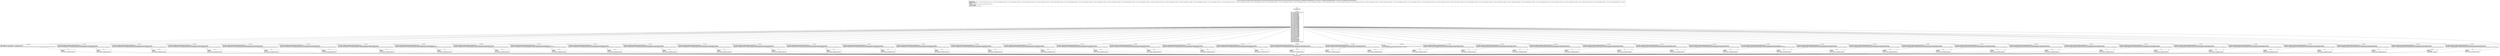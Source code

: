 digraph "CFG forandroidx.constraintlayout.widget.ConstraintSet.setDeltaValue(Landroidx\/constraintlayout\/widget\/ConstraintSet$Constraint;II)V" {
Node_97 [shape=record,label="{97\:\ ?|MTH_ENTER_BLOCK\l}"];
Node_99 [shape=record,label="{99\:\ 0x0000|0x0000: SWITCH  (r3 I:?? A[D('type' int)])\l case 2: goto B:146:0x0102\l case 6: goto B:145:0x00fd\l case 7: goto B:144:0x00f8\l case 8: goto B:143:0x00f3\l case 11: goto B:142:0x00ee\l case 12: goto B:141:0x00e9\l case 13: goto B:140:0x00e4\l case 14: goto B:139:0x00df\l case 15: goto B:138:0x00da\l case 16: goto B:137:0x00d5\l case 17: goto B:136:0x00d0\l case 18: goto B:135:0x00cb\l case 21: goto B:134:0x00c6\l case 22: goto B:133:0x00c1\l case 23: goto B:132:0x00bc\l case 24: goto B:131:0x00b7\l case 27: goto B:130:0x00b2\l case 28: goto B:129:0x00ad\l case 31: goto B:128:0x00a8\l case 34: goto B:127:0x00a2\l case 38: goto B:126:0x009e\l case 41: goto B:125:0x0098\l case 42: goto B:124:0x0092\l case 54: goto B:123:0x008c\l case 55: goto B:122:0x0086\l case 56: goto B:121:0x0080\l case 57: goto B:120:0x007a\l case 58: goto B:119:0x0074\l case 59: goto B:118:0x006e\l case 61: goto B:117:0x0068\l case 62: goto B:116:0x0062\l case 64: goto B:115:0x005c\l case 66: goto B:114:0x0056\l case 72: goto B:113:0x0050\l case 73: goto B:112:0x004a\l case 76: goto B:111:0x0044\l case 78: goto B:110:0x003e\l case 82: goto B:109:0x0038\l case 83: goto B:108:0x0032\l case 84: goto B:107:0x002c\l case 87: goto B:193:?\l case 88: goto B:105:0x0024\l case 89: goto B:104:0x001e\l case 93: goto B:103:0x0018\l case 94: goto B:102:0x0012\l case 97: goto B:101:0x000c\l default: goto B:100:0x0003  (LINE:4669)\l}"];
Node_100 [shape=record,label="{100\:\ 0x0003|0x0003: CONST_STR  (r0 I:java.lang.String) =  \"ConstraintSet\"  (LINE:4808)\l0x0005: CONST_STR  (r1 I:java.lang.String) =  \"Unknown attribute 0x\" \l0x0007: INVOKE  (r0 I:java.lang.String), (r1 I:java.lang.String) type: STATIC call: android.util.Log.w(java.lang.String, java.lang.String):int A[MD:(java.lang.String, java.lang.String):int (c)]\l}"];
Node_148 [shape=record,label="{148\:\ ?|SYNTHETIC\lRETURN\l|0x0107: RETURN   A[SYNTHETIC] (LINE:4811)\l}"];
Node_98 [shape=record,label="{98\:\ ?|MTH_EXIT_BLOCK\l}"];
Node_101 [shape=record,label="{101\:\ 0x000c|0x000c: IGET  (r0 I:androidx.constraintlayout.widget.ConstraintSet$Layout) = \l  (r2 I:androidx.constraintlayout.widget.ConstraintSet$Constraint A[D('c' androidx.constraintlayout.widget.ConstraintSet$Constraint)])\l androidx.constraintlayout.widget.ConstraintSet.Constraint.layout androidx.constraintlayout.widget.ConstraintSet$Layout  (LINE:4677)\l0x000e: IPUT  (r4 I:int A[D('value' int)]), (r0 I:androidx.constraintlayout.widget.ConstraintSet$Layout) androidx.constraintlayout.widget.ConstraintSet.Layout.mWrapBehavior int \l}"];
Node_149 [shape=record,label="{149\:\ ?|SYNTHETIC\lRETURN\l|0x0107: RETURN   A[SYNTHETIC] (LINE:4811)\l}"];
Node_102 [shape=record,label="{102\:\ 0x0012|0x0012: IGET  (r0 I:androidx.constraintlayout.widget.ConstraintSet$Layout) = \l  (r2 I:androidx.constraintlayout.widget.ConstraintSet$Constraint A[D('c' androidx.constraintlayout.widget.ConstraintSet$Constraint)])\l androidx.constraintlayout.widget.ConstraintSet.Constraint.layout androidx.constraintlayout.widget.ConstraintSet$Layout  (LINE:4713)\l0x0014: IPUT  (r4 I:int A[D('value' int)]), (r0 I:androidx.constraintlayout.widget.ConstraintSet$Layout) androidx.constraintlayout.widget.ConstraintSet.Layout.goneBaselineMargin int \l}"];
Node_150 [shape=record,label="{150\:\ ?|SYNTHETIC\lRETURN\l|0x0107: RETURN   A[SYNTHETIC] (LINE:4811)\l}"];
Node_103 [shape=record,label="{103\:\ 0x0018|0x0018: IGET  (r0 I:androidx.constraintlayout.widget.ConstraintSet$Layout) = \l  (r2 I:androidx.constraintlayout.widget.ConstraintSet$Constraint A[D('c' androidx.constraintlayout.widget.ConstraintSet$Constraint)])\l androidx.constraintlayout.widget.ConstraintSet.Constraint.layout androidx.constraintlayout.widget.ConstraintSet$Layout  (LINE:4734)\l0x001a: IPUT  (r4 I:int A[D('value' int)]), (r0 I:androidx.constraintlayout.widget.ConstraintSet$Layout) androidx.constraintlayout.widget.ConstraintSet.Layout.baselineMargin int \l}"];
Node_151 [shape=record,label="{151\:\ ?|SYNTHETIC\lRETURN\l|0x0107: RETURN   A[SYNTHETIC] (LINE:4811)\l}"];
Node_104 [shape=record,label="{104\:\ 0x001e|0x001e: IGET  (r0 I:androidx.constraintlayout.widget.ConstraintSet$Motion) = \l  (r2 I:androidx.constraintlayout.widget.ConstraintSet$Constraint A[D('c' androidx.constraintlayout.widget.ConstraintSet$Constraint)])\l androidx.constraintlayout.widget.ConstraintSet.Constraint.motion androidx.constraintlayout.widget.ConstraintSet$Motion  (LINE:4794)\l0x0020: IPUT  (r4 I:int A[D('value' int)]), (r0 I:androidx.constraintlayout.widget.ConstraintSet$Motion) androidx.constraintlayout.widget.ConstraintSet.Motion.mQuantizeInterpolatorID int \l}"];
Node_152 [shape=record,label="{152\:\ ?|SYNTHETIC\lRETURN\l|0x0107: RETURN   A[SYNTHETIC] (LINE:4811)\l}"];
Node_105 [shape=record,label="{105\:\ 0x0024|0x0024: IGET  (r0 I:androidx.constraintlayout.widget.ConstraintSet$Motion) = \l  (r2 I:androidx.constraintlayout.widget.ConstraintSet$Constraint A[D('c' androidx.constraintlayout.widget.ConstraintSet$Constraint)])\l androidx.constraintlayout.widget.ConstraintSet.Constraint.motion androidx.constraintlayout.widget.ConstraintSet$Motion  (LINE:4791)\l0x0026: IPUT  (r4 I:int A[D('value' int)]), (r0 I:androidx.constraintlayout.widget.ConstraintSet$Motion) androidx.constraintlayout.widget.ConstraintSet.Motion.mQuantizeInterpolatorType int \l}"];
Node_153 [shape=record,label="{153\:\ ?|SYNTHETIC\lRETURN\l|0x0107: RETURN   A[SYNTHETIC] (LINE:4811)\l}"];
Node_107 [shape=record,label="{107\:\ 0x002c|0x002c: IGET  (r0 I:androidx.constraintlayout.widget.ConstraintSet$Motion) = \l  (r2 I:androidx.constraintlayout.widget.ConstraintSet$Constraint A[D('c' androidx.constraintlayout.widget.ConstraintSet$Constraint)])\l androidx.constraintlayout.widget.ConstraintSet.Constraint.motion androidx.constraintlayout.widget.ConstraintSet$Motion  (LINE:4788)\l0x002e: IPUT  (r4 I:int A[D('value' int)]), (r0 I:androidx.constraintlayout.widget.ConstraintSet$Motion) androidx.constraintlayout.widget.ConstraintSet.Motion.mQuantizeMotionSteps int \l}"];
Node_154 [shape=record,label="{154\:\ ?|SYNTHETIC\lRETURN\l|0x0107: RETURN   A[SYNTHETIC] (LINE:4811)\l}"];
Node_108 [shape=record,label="{108\:\ 0x0032|0x0032: IGET  (r0 I:androidx.constraintlayout.widget.ConstraintSet$Transform) = \l  (r2 I:androidx.constraintlayout.widget.ConstraintSet$Constraint A[D('c' androidx.constraintlayout.widget.ConstraintSet$Constraint)])\l androidx.constraintlayout.widget.ConstraintSet.Constraint.transform androidx.constraintlayout.widget.ConstraintSet$Transform  (LINE:4767)\l0x0034: IPUT  (r4 I:int A[D('value' int)]), (r0 I:androidx.constraintlayout.widget.ConstraintSet$Transform) androidx.constraintlayout.widget.ConstraintSet.Transform.transformPivotTarget int \l}"];
Node_155 [shape=record,label="{155\:\ ?|SYNTHETIC\lRETURN\l|0x0107: RETURN   A[SYNTHETIC] (LINE:4811)\l}"];
Node_109 [shape=record,label="{109\:\ 0x0038|0x0038: IGET  (r0 I:androidx.constraintlayout.widget.ConstraintSet$Motion) = \l  (r2 I:androidx.constraintlayout.widget.ConstraintSet$Constraint A[D('c' androidx.constraintlayout.widget.ConstraintSet$Constraint)])\l androidx.constraintlayout.widget.ConstraintSet.Constraint.motion androidx.constraintlayout.widget.ConstraintSet$Motion  (LINE:4782)\l0x003a: IPUT  (r4 I:int A[D('value' int)]), (r0 I:androidx.constraintlayout.widget.ConstraintSet$Motion) androidx.constraintlayout.widget.ConstraintSet.Motion.mAnimateCircleAngleTo int \l}"];
Node_156 [shape=record,label="{156\:\ ?|SYNTHETIC\lRETURN\l|0x0107: RETURN   A[SYNTHETIC] (LINE:4811)\l}"];
Node_110 [shape=record,label="{110\:\ 0x003e|0x003e: IGET  (r0 I:androidx.constraintlayout.widget.ConstraintSet$PropertySet) = \l  (r2 I:androidx.constraintlayout.widget.ConstraintSet$Constraint A[D('c' androidx.constraintlayout.widget.ConstraintSet$Constraint)])\l androidx.constraintlayout.widget.ConstraintSet.Constraint.propertySet androidx.constraintlayout.widget.ConstraintSet$PropertySet  (LINE:4764)\l0x0040: IPUT  (r4 I:int A[D('value' int)]), (r0 I:androidx.constraintlayout.widget.ConstraintSet$PropertySet) androidx.constraintlayout.widget.ConstraintSet.PropertySet.mVisibilityMode int \l}"];
Node_157 [shape=record,label="{157\:\ ?|SYNTHETIC\lRETURN\l|0x0107: RETURN   A[SYNTHETIC] (LINE:4811)\l}"];
Node_111 [shape=record,label="{111\:\ 0x0044|0x0044: IGET  (r0 I:androidx.constraintlayout.widget.ConstraintSet$Motion) = \l  (r2 I:androidx.constraintlayout.widget.ConstraintSet$Constraint A[D('c' androidx.constraintlayout.widget.ConstraintSet$Constraint)])\l androidx.constraintlayout.widget.ConstraintSet.Constraint.motion androidx.constraintlayout.widget.ConstraintSet$Motion  (LINE:4785)\l0x0046: IPUT  (r4 I:int A[D('value' int)]), (r0 I:androidx.constraintlayout.widget.ConstraintSet$Motion) androidx.constraintlayout.widget.ConstraintSet.Motion.mPathMotionArc int \l}"];
Node_158 [shape=record,label="{158\:\ ?|SYNTHETIC\lRETURN\l|0x0107: RETURN   A[SYNTHETIC] (LINE:4811)\l}"];
Node_112 [shape=record,label="{112\:\ 0x004a|0x004a: IGET  (r0 I:androidx.constraintlayout.widget.ConstraintSet$Layout) = \l  (r2 I:androidx.constraintlayout.widget.ConstraintSet$Constraint A[D('c' androidx.constraintlayout.widget.ConstraintSet$Constraint)])\l androidx.constraintlayout.widget.ConstraintSet.Constraint.layout androidx.constraintlayout.widget.ConstraintSet$Layout  (LINE:4803)\l0x004c: IPUT  (r4 I:int A[D('value' int)]), (r0 I:androidx.constraintlayout.widget.ConstraintSet$Layout) androidx.constraintlayout.widget.ConstraintSet.Layout.mBarrierMargin int \l}"];
Node_159 [shape=record,label="{159\:\ ?|SYNTHETIC\lRETURN\l|0x0107: RETURN   A[SYNTHETIC] (LINE:4811)\l}"];
Node_113 [shape=record,label="{113\:\ 0x0050|0x0050: IGET  (r0 I:androidx.constraintlayout.widget.ConstraintSet$Layout) = \l  (r2 I:androidx.constraintlayout.widget.ConstraintSet$Constraint A[D('c' androidx.constraintlayout.widget.ConstraintSet$Constraint)])\l androidx.constraintlayout.widget.ConstraintSet.Constraint.layout androidx.constraintlayout.widget.ConstraintSet$Layout  (LINE:4800)\l0x0052: IPUT  (r4 I:int A[D('value' int)]), (r0 I:androidx.constraintlayout.widget.ConstraintSet$Layout) androidx.constraintlayout.widget.ConstraintSet.Layout.mBarrierDirection int \l}"];
Node_160 [shape=record,label="{160\:\ ?|SYNTHETIC\lRETURN\l|0x0107: RETURN   A[SYNTHETIC] (LINE:4811)\l}"];
Node_114 [shape=record,label="{114\:\ 0x0056|0x0056: IGET  (r0 I:androidx.constraintlayout.widget.ConstraintSet$Motion) = \l  (r2 I:androidx.constraintlayout.widget.ConstraintSet$Constraint A[D('c' androidx.constraintlayout.widget.ConstraintSet$Constraint)])\l androidx.constraintlayout.widget.ConstraintSet.Constraint.motion androidx.constraintlayout.widget.ConstraintSet$Motion  (LINE:4797)\l0x0058: IPUT  (r4 I:int A[D('value' int)]), (r0 I:androidx.constraintlayout.widget.ConstraintSet$Motion) androidx.constraintlayout.widget.ConstraintSet.Motion.mDrawPath int \l}"];
Node_161 [shape=record,label="{161\:\ ?|SYNTHETIC\lRETURN\l|0x0107: RETURN   A[SYNTHETIC] (LINE:4811)\l}"];
Node_115 [shape=record,label="{115\:\ 0x005c|0x005c: IGET  (r0 I:androidx.constraintlayout.widget.ConstraintSet$Motion) = \l  (r2 I:androidx.constraintlayout.widget.ConstraintSet$Constraint A[D('c' androidx.constraintlayout.widget.ConstraintSet$Constraint)])\l androidx.constraintlayout.widget.ConstraintSet.Constraint.motion androidx.constraintlayout.widget.ConstraintSet$Motion  (LINE:4779)\l0x005e: IPUT  (r4 I:int A[D('value' int)]), (r0 I:androidx.constraintlayout.widget.ConstraintSet$Motion) androidx.constraintlayout.widget.ConstraintSet.Motion.mAnimateRelativeTo int \l}"];
Node_162 [shape=record,label="{162\:\ ?|SYNTHETIC\lRETURN\l|0x0107: RETURN   A[SYNTHETIC] (LINE:4811)\l}"];
Node_116 [shape=record,label="{116\:\ 0x0062|0x0062: IGET  (r0 I:androidx.constraintlayout.widget.ConstraintSet$Layout) = \l  (r2 I:androidx.constraintlayout.widget.ConstraintSet$Constraint A[D('c' androidx.constraintlayout.widget.ConstraintSet$Constraint)])\l androidx.constraintlayout.widget.ConstraintSet.Constraint.layout androidx.constraintlayout.widget.ConstraintSet$Layout  (LINE:4692)\l0x0064: IPUT  (r4 I:int A[D('value' int)]), (r0 I:androidx.constraintlayout.widget.ConstraintSet$Layout) androidx.constraintlayout.widget.ConstraintSet.Layout.circleRadius int \l}"];
Node_163 [shape=record,label="{163\:\ ?|SYNTHETIC\lRETURN\l|0x0107: RETURN   A[SYNTHETIC] (LINE:4811)\l}"];
Node_117 [shape=record,label="{117\:\ 0x0068|0x0068: IGET  (r0 I:androidx.constraintlayout.widget.ConstraintSet$Layout) = \l  (r2 I:androidx.constraintlayout.widget.ConstraintSet$Constraint A[D('c' androidx.constraintlayout.widget.ConstraintSet$Constraint)])\l androidx.constraintlayout.widget.ConstraintSet.Constraint.layout androidx.constraintlayout.widget.ConstraintSet$Layout  (LINE:4689)\l0x006a: IPUT  (r4 I:int A[D('value' int)]), (r0 I:androidx.constraintlayout.widget.ConstraintSet$Layout) androidx.constraintlayout.widget.ConstraintSet.Layout.circleConstraint int \l}"];
Node_164 [shape=record,label="{164\:\ ?|SYNTHETIC\lRETURN\l|0x0107: RETURN   A[SYNTHETIC] (LINE:4811)\l}"];
Node_118 [shape=record,label="{118\:\ 0x006e|0x006e: IGET  (r0 I:androidx.constraintlayout.widget.ConstraintSet$Layout) = \l  (r2 I:androidx.constraintlayout.widget.ConstraintSet$Constraint A[D('c' androidx.constraintlayout.widget.ConstraintSet$Constraint)])\l androidx.constraintlayout.widget.ConstraintSet.Constraint.layout androidx.constraintlayout.widget.ConstraintSet$Layout  (LINE:4755)\l0x0070: IPUT  (r4 I:int A[D('value' int)]), (r0 I:androidx.constraintlayout.widget.ConstraintSet$Layout) androidx.constraintlayout.widget.ConstraintSet.Layout.heightMin int \l}"];
Node_165 [shape=record,label="{165\:\ ?|SYNTHETIC\lRETURN\l|0x0107: RETURN   A[SYNTHETIC] (LINE:4811)\l}"];
Node_119 [shape=record,label="{119\:\ 0x0074|0x0074: IGET  (r0 I:androidx.constraintlayout.widget.ConstraintSet$Layout) = \l  (r2 I:androidx.constraintlayout.widget.ConstraintSet$Constraint A[D('c' androidx.constraintlayout.widget.ConstraintSet$Constraint)])\l androidx.constraintlayout.widget.ConstraintSet.Constraint.layout androidx.constraintlayout.widget.ConstraintSet$Layout  (LINE:4758)\l0x0076: IPUT  (r4 I:int A[D('value' int)]), (r0 I:androidx.constraintlayout.widget.ConstraintSet$Layout) androidx.constraintlayout.widget.ConstraintSet.Layout.widthMin int \l}"];
Node_166 [shape=record,label="{166\:\ ?|SYNTHETIC\lRETURN\l|0x0107: RETURN   A[SYNTHETIC] (LINE:4811)\l}"];
Node_120 [shape=record,label="{120\:\ 0x007a|0x007a: IGET  (r0 I:androidx.constraintlayout.widget.ConstraintSet$Layout) = \l  (r2 I:androidx.constraintlayout.widget.ConstraintSet$Constraint A[D('c' androidx.constraintlayout.widget.ConstraintSet$Constraint)])\l androidx.constraintlayout.widget.ConstraintSet.Constraint.layout androidx.constraintlayout.widget.ConstraintSet$Layout  (LINE:4749)\l0x007c: IPUT  (r4 I:int A[D('value' int)]), (r0 I:androidx.constraintlayout.widget.ConstraintSet$Layout) androidx.constraintlayout.widget.ConstraintSet.Layout.heightMax int \l}"];
Node_167 [shape=record,label="{167\:\ ?|SYNTHETIC\lRETURN\l|0x0107: RETURN   A[SYNTHETIC] (LINE:4811)\l}"];
Node_121 [shape=record,label="{121\:\ 0x0080|0x0080: IGET  (r0 I:androidx.constraintlayout.widget.ConstraintSet$Layout) = \l  (r2 I:androidx.constraintlayout.widget.ConstraintSet$Constraint A[D('c' androidx.constraintlayout.widget.ConstraintSet$Constraint)])\l androidx.constraintlayout.widget.ConstraintSet.Constraint.layout androidx.constraintlayout.widget.ConstraintSet$Layout  (LINE:4752)\l0x0082: IPUT  (r4 I:int A[D('value' int)]), (r0 I:androidx.constraintlayout.widget.ConstraintSet$Layout) androidx.constraintlayout.widget.ConstraintSet.Layout.widthMax int \l}"];
Node_168 [shape=record,label="{168\:\ ?|SYNTHETIC\lRETURN\l|0x0107: RETURN   A[SYNTHETIC] (LINE:4811)\l}"];
Node_122 [shape=record,label="{122\:\ 0x0086|0x0086: IGET  (r0 I:androidx.constraintlayout.widget.ConstraintSet$Layout) = \l  (r2 I:androidx.constraintlayout.widget.ConstraintSet$Constraint A[D('c' androidx.constraintlayout.widget.ConstraintSet$Constraint)])\l androidx.constraintlayout.widget.ConstraintSet.Constraint.layout androidx.constraintlayout.widget.ConstraintSet$Layout  (LINE:4746)\l0x0088: IPUT  (r4 I:int A[D('value' int)]), (r0 I:androidx.constraintlayout.widget.ConstraintSet$Layout) androidx.constraintlayout.widget.ConstraintSet.Layout.heightDefault int \l}"];
Node_169 [shape=record,label="{169\:\ ?|SYNTHETIC\lRETURN\l|0x0107: RETURN   A[SYNTHETIC] (LINE:4811)\l}"];
Node_123 [shape=record,label="{123\:\ 0x008c|0x008c: IGET  (r0 I:androidx.constraintlayout.widget.ConstraintSet$Layout) = \l  (r2 I:androidx.constraintlayout.widget.ConstraintSet$Constraint A[D('c' androidx.constraintlayout.widget.ConstraintSet$Constraint)])\l androidx.constraintlayout.widget.ConstraintSet.Constraint.layout androidx.constraintlayout.widget.ConstraintSet$Layout  (LINE:4743)\l0x008e: IPUT  (r4 I:int A[D('value' int)]), (r0 I:androidx.constraintlayout.widget.ConstraintSet$Layout) androidx.constraintlayout.widget.ConstraintSet.Layout.widthDefault int \l}"];
Node_170 [shape=record,label="{170\:\ ?|SYNTHETIC\lRETURN\l|0x0107: RETURN   A[SYNTHETIC] (LINE:4811)\l}"];
Node_124 [shape=record,label="{124\:\ 0x0092|0x0092: IGET  (r0 I:androidx.constraintlayout.widget.ConstraintSet$Layout) = \l  (r2 I:androidx.constraintlayout.widget.ConstraintSet$Constraint A[D('c' androidx.constraintlayout.widget.ConstraintSet$Constraint)])\l androidx.constraintlayout.widget.ConstraintSet.Constraint.layout androidx.constraintlayout.widget.ConstraintSet$Layout  (LINE:4770)\l0x0094: IPUT  (r4 I:int A[D('value' int)]), (r0 I:androidx.constraintlayout.widget.ConstraintSet$Layout) androidx.constraintlayout.widget.ConstraintSet.Layout.verticalChainStyle int \l}"];
Node_171 [shape=record,label="{171\:\ ?|SYNTHETIC\lRETURN\l|0x0107: RETURN   A[SYNTHETIC] (LINE:4811)\l}"];
Node_125 [shape=record,label="{125\:\ 0x0098|0x0098: IGET  (r0 I:androidx.constraintlayout.widget.ConstraintSet$Layout) = \l  (r2 I:androidx.constraintlayout.widget.ConstraintSet$Constraint A[D('c' androidx.constraintlayout.widget.ConstraintSet$Constraint)])\l androidx.constraintlayout.widget.ConstraintSet.Constraint.layout androidx.constraintlayout.widget.ConstraintSet$Layout  (LINE:4773)\l0x009a: IPUT  (r4 I:int A[D('value' int)]), (r0 I:androidx.constraintlayout.widget.ConstraintSet$Layout) androidx.constraintlayout.widget.ConstraintSet.Layout.horizontalChainStyle int \l}"];
Node_172 [shape=record,label="{172\:\ ?|SYNTHETIC\lRETURN\l|0x0107: RETURN   A[SYNTHETIC] (LINE:4811)\l}"];
Node_126 [shape=record,label="{126\:\ 0x009e|0x009e: IPUT  \l  (r4 I:int A[D('value' int)])\l  (r2 I:androidx.constraintlayout.widget.ConstraintSet$Constraint A[D('c' androidx.constraintlayout.widget.ConstraintSet$Constraint)])\l androidx.constraintlayout.widget.ConstraintSet.Constraint.mViewId int  (LINE:4776)\l}"];
Node_173 [shape=record,label="{173\:\ ?|SYNTHETIC\lRETURN\l|0x0107: RETURN   A[SYNTHETIC] (LINE:4811)\l}"];
Node_127 [shape=record,label="{127\:\ 0x00a2|0x00a2: IGET  (r0 I:androidx.constraintlayout.widget.ConstraintSet$Layout) = \l  (r2 I:androidx.constraintlayout.widget.ConstraintSet$Constraint A[D('c' androidx.constraintlayout.widget.ConstraintSet$Constraint)])\l androidx.constraintlayout.widget.ConstraintSet.Constraint.layout androidx.constraintlayout.widget.ConstraintSet$Layout  (LINE:4728)\l0x00a4: IPUT  (r4 I:int A[D('value' int)]), (r0 I:androidx.constraintlayout.widget.ConstraintSet$Layout) androidx.constraintlayout.widget.ConstraintSet.Layout.topMargin int \l}"];
Node_174 [shape=record,label="{174\:\ ?|SYNTHETIC\lRETURN\l|0x0107: RETURN   A[SYNTHETIC] (LINE:4811)\l}"];
Node_128 [shape=record,label="{128\:\ 0x00a8|0x00a8: IGET  (r0 I:androidx.constraintlayout.widget.ConstraintSet$Layout) = \l  (r2 I:androidx.constraintlayout.widget.ConstraintSet$Constraint A[D('c' androidx.constraintlayout.widget.ConstraintSet$Constraint)])\l androidx.constraintlayout.widget.ConstraintSet.Constraint.layout androidx.constraintlayout.widget.ConstraintSet$Layout  (LINE:4722)\l0x00aa: IPUT  (r4 I:int A[D('value' int)]), (r0 I:androidx.constraintlayout.widget.ConstraintSet$Layout) androidx.constraintlayout.widget.ConstraintSet.Layout.startMargin int \l}"];
Node_175 [shape=record,label="{175\:\ ?|SYNTHETIC\lRETURN\l|0x0107: RETURN   A[SYNTHETIC] (LINE:4811)\l}"];
Node_129 [shape=record,label="{129\:\ 0x00ad|0x00ad: IGET  (r0 I:androidx.constraintlayout.widget.ConstraintSet$Layout) = \l  (r2 I:androidx.constraintlayout.widget.ConstraintSet$Constraint A[D('c' androidx.constraintlayout.widget.ConstraintSet$Constraint)])\l androidx.constraintlayout.widget.ConstraintSet.Constraint.layout androidx.constraintlayout.widget.ConstraintSet$Layout  (LINE:4719)\l0x00af: IPUT  (r4 I:int A[D('value' int)]), (r0 I:androidx.constraintlayout.widget.ConstraintSet$Layout) androidx.constraintlayout.widget.ConstraintSet.Layout.rightMargin int \l}"];
Node_176 [shape=record,label="{176\:\ ?|SYNTHETIC\lRETURN\l|0x0107: RETURN   A[SYNTHETIC] (LINE:4811)\l}"];
Node_130 [shape=record,label="{130\:\ 0x00b2|0x00b2: IGET  (r0 I:androidx.constraintlayout.widget.ConstraintSet$Layout) = \l  (r2 I:androidx.constraintlayout.widget.ConstraintSet$Constraint A[D('c' androidx.constraintlayout.widget.ConstraintSet$Constraint)])\l androidx.constraintlayout.widget.ConstraintSet.Constraint.layout androidx.constraintlayout.widget.ConstraintSet$Layout  (LINE:4686)\l0x00b4: IPUT  (r4 I:int A[D('value' int)]), (r0 I:androidx.constraintlayout.widget.ConstraintSet$Layout) androidx.constraintlayout.widget.ConstraintSet.Layout.orientation int \l}"];
Node_177 [shape=record,label="{177\:\ ?|SYNTHETIC\lRETURN\l|0x0107: RETURN   A[SYNTHETIC] (LINE:4811)\l}"];
Node_131 [shape=record,label="{131\:\ 0x00b7|0x00b7: IGET  (r0 I:androidx.constraintlayout.widget.ConstraintSet$Layout) = \l  (r2 I:androidx.constraintlayout.widget.ConstraintSet$Constraint A[D('c' androidx.constraintlayout.widget.ConstraintSet$Constraint)])\l androidx.constraintlayout.widget.ConstraintSet.Constraint.layout androidx.constraintlayout.widget.ConstraintSet$Layout  (LINE:4716)\l0x00b9: IPUT  (r4 I:int A[D('value' int)]), (r0 I:androidx.constraintlayout.widget.ConstraintSet$Layout) androidx.constraintlayout.widget.ConstraintSet.Layout.leftMargin int \l}"];
Node_178 [shape=record,label="{178\:\ ?|SYNTHETIC\lRETURN\l|0x0107: RETURN   A[SYNTHETIC] (LINE:4811)\l}"];
Node_132 [shape=record,label="{132\:\ 0x00bc|0x00bc: IGET  (r0 I:androidx.constraintlayout.widget.ConstraintSet$Layout) = \l  (r2 I:androidx.constraintlayout.widget.ConstraintSet$Constraint A[D('c' androidx.constraintlayout.widget.ConstraintSet$Constraint)])\l androidx.constraintlayout.widget.ConstraintSet.Constraint.layout androidx.constraintlayout.widget.ConstraintSet$Layout  (LINE:4737)\l0x00be: IPUT  (r4 I:int A[D('value' int)]), (r0 I:androidx.constraintlayout.widget.ConstraintSet$Layout) androidx.constraintlayout.widget.ConstraintSet.Layout.mWidth int \l}"];
Node_179 [shape=record,label="{179\:\ ?|SYNTHETIC\lRETURN\l|0x0107: RETURN   A[SYNTHETIC] (LINE:4811)\l}"];
Node_133 [shape=record,label="{133\:\ 0x00c1|0x00c1: IGET  (r0 I:androidx.constraintlayout.widget.ConstraintSet$PropertySet) = \l  (r2 I:androidx.constraintlayout.widget.ConstraintSet$Constraint A[D('c' androidx.constraintlayout.widget.ConstraintSet$Constraint)])\l androidx.constraintlayout.widget.ConstraintSet.Constraint.propertySet androidx.constraintlayout.widget.ConstraintSet$PropertySet  (LINE:4761)\l0x00c3: IPUT  (r4 I:int A[D('value' int)]), (r0 I:androidx.constraintlayout.widget.ConstraintSet$PropertySet) androidx.constraintlayout.widget.ConstraintSet.PropertySet.visibility int \l}"];
Node_180 [shape=record,label="{180\:\ ?|SYNTHETIC\lRETURN\l|0x0107: RETURN   A[SYNTHETIC] (LINE:4811)\l}"];
Node_134 [shape=record,label="{134\:\ 0x00c6|0x00c6: IGET  (r0 I:androidx.constraintlayout.widget.ConstraintSet$Layout) = \l  (r2 I:androidx.constraintlayout.widget.ConstraintSet$Constraint A[D('c' androidx.constraintlayout.widget.ConstraintSet$Constraint)])\l androidx.constraintlayout.widget.ConstraintSet.Constraint.layout androidx.constraintlayout.widget.ConstraintSet$Layout  (LINE:4740)\l0x00c8: IPUT  (r4 I:int A[D('value' int)]), (r0 I:androidx.constraintlayout.widget.ConstraintSet$Layout) androidx.constraintlayout.widget.ConstraintSet.Layout.mHeight int \l}"];
Node_181 [shape=record,label="{181\:\ ?|SYNTHETIC\lRETURN\l|0x0107: RETURN   A[SYNTHETIC] (LINE:4811)\l}"];
Node_135 [shape=record,label="{135\:\ 0x00cb|0x00cb: IGET  (r0 I:androidx.constraintlayout.widget.ConstraintSet$Layout) = \l  (r2 I:androidx.constraintlayout.widget.ConstraintSet$Constraint A[D('c' androidx.constraintlayout.widget.ConstraintSet$Constraint)])\l androidx.constraintlayout.widget.ConstraintSet.Constraint.layout androidx.constraintlayout.widget.ConstraintSet$Layout  (LINE:4683)\l0x00cd: IPUT  (r4 I:int A[D('value' int)]), (r0 I:androidx.constraintlayout.widget.ConstraintSet$Layout) androidx.constraintlayout.widget.ConstraintSet.Layout.guideEnd int \l}"];
Node_182 [shape=record,label="{182\:\ ?|SYNTHETIC\lRETURN\l|0x0107: RETURN   A[SYNTHETIC] (LINE:4811)\l}"];
Node_136 [shape=record,label="{136\:\ 0x00d0|0x00d0: IGET  (r0 I:androidx.constraintlayout.widget.ConstraintSet$Layout) = \l  (r2 I:androidx.constraintlayout.widget.ConstraintSet$Constraint A[D('c' androidx.constraintlayout.widget.ConstraintSet$Constraint)])\l androidx.constraintlayout.widget.ConstraintSet.Constraint.layout androidx.constraintlayout.widget.ConstraintSet$Layout  (LINE:4680)\l0x00d2: IPUT  (r4 I:int A[D('value' int)]), (r0 I:androidx.constraintlayout.widget.ConstraintSet$Layout) androidx.constraintlayout.widget.ConstraintSet.Layout.guideBegin int \l}"];
Node_183 [shape=record,label="{183\:\ ?|SYNTHETIC\lRETURN\l|0x0107: RETURN   A[SYNTHETIC] (LINE:4811)\l}"];
Node_137 [shape=record,label="{137\:\ 0x00d5|0x00d5: IGET  (r0 I:androidx.constraintlayout.widget.ConstraintSet$Layout) = \l  (r2 I:androidx.constraintlayout.widget.ConstraintSet$Constraint A[D('c' androidx.constraintlayout.widget.ConstraintSet$Constraint)])\l androidx.constraintlayout.widget.ConstraintSet.Constraint.layout androidx.constraintlayout.widget.ConstraintSet$Layout  (LINE:4698)\l0x00d7: IPUT  (r4 I:int A[D('value' int)]), (r0 I:androidx.constraintlayout.widget.ConstraintSet$Layout) androidx.constraintlayout.widget.ConstraintSet.Layout.goneTopMargin int \l}"];
Node_184 [shape=record,label="{184\:\ ?|SYNTHETIC\lRETURN\l|0x0107: RETURN   A[SYNTHETIC] (LINE:4811)\l}"];
Node_138 [shape=record,label="{138\:\ 0x00da|0x00da: IGET  (r0 I:androidx.constraintlayout.widget.ConstraintSet$Layout) = \l  (r2 I:androidx.constraintlayout.widget.ConstraintSet$Constraint A[D('c' androidx.constraintlayout.widget.ConstraintSet$Constraint)])\l androidx.constraintlayout.widget.ConstraintSet.Constraint.layout androidx.constraintlayout.widget.ConstraintSet$Layout  (LINE:4707)\l0x00dc: IPUT  (r4 I:int A[D('value' int)]), (r0 I:androidx.constraintlayout.widget.ConstraintSet$Layout) androidx.constraintlayout.widget.ConstraintSet.Layout.goneStartMargin int \l}"];
Node_185 [shape=record,label="{185\:\ ?|SYNTHETIC\lRETURN\l|0x0107: RETURN   A[SYNTHETIC] (LINE:4811)\l}"];
Node_139 [shape=record,label="{139\:\ 0x00df|0x00df: IGET  (r0 I:androidx.constraintlayout.widget.ConstraintSet$Layout) = \l  (r2 I:androidx.constraintlayout.widget.ConstraintSet$Constraint A[D('c' androidx.constraintlayout.widget.ConstraintSet$Constraint)])\l androidx.constraintlayout.widget.ConstraintSet.Constraint.layout androidx.constraintlayout.widget.ConstraintSet$Layout  (LINE:4701)\l0x00e1: IPUT  (r4 I:int A[D('value' int)]), (r0 I:androidx.constraintlayout.widget.ConstraintSet$Layout) androidx.constraintlayout.widget.ConstraintSet.Layout.goneRightMargin int \l}"];
Node_186 [shape=record,label="{186\:\ ?|SYNTHETIC\lRETURN\l|0x0107: RETURN   A[SYNTHETIC] (LINE:4811)\l}"];
Node_140 [shape=record,label="{140\:\ 0x00e4|0x00e4: IGET  (r0 I:androidx.constraintlayout.widget.ConstraintSet$Layout) = \l  (r2 I:androidx.constraintlayout.widget.ConstraintSet$Constraint A[D('c' androidx.constraintlayout.widget.ConstraintSet$Constraint)])\l androidx.constraintlayout.widget.ConstraintSet.Constraint.layout androidx.constraintlayout.widget.ConstraintSet$Layout  (LINE:4695)\l0x00e6: IPUT  (r4 I:int A[D('value' int)]), (r0 I:androidx.constraintlayout.widget.ConstraintSet$Layout) androidx.constraintlayout.widget.ConstraintSet.Layout.goneLeftMargin int \l}"];
Node_187 [shape=record,label="{187\:\ ?|SYNTHETIC\lRETURN\l|0x0107: RETURN   A[SYNTHETIC] (LINE:4811)\l}"];
Node_141 [shape=record,label="{141\:\ 0x00e9|0x00e9: IGET  (r0 I:androidx.constraintlayout.widget.ConstraintSet$Layout) = \l  (r2 I:androidx.constraintlayout.widget.ConstraintSet$Constraint A[D('c' androidx.constraintlayout.widget.ConstraintSet$Constraint)])\l androidx.constraintlayout.widget.ConstraintSet.Constraint.layout androidx.constraintlayout.widget.ConstraintSet$Layout  (LINE:4710)\l0x00eb: IPUT  (r4 I:int A[D('value' int)]), (r0 I:androidx.constraintlayout.widget.ConstraintSet$Layout) androidx.constraintlayout.widget.ConstraintSet.Layout.goneEndMargin int \l}"];
Node_188 [shape=record,label="{188\:\ ?|SYNTHETIC\lRETURN\l|0x0107: RETURN   A[SYNTHETIC] (LINE:4811)\l}"];
Node_142 [shape=record,label="{142\:\ 0x00ee|0x00ee: IGET  (r0 I:androidx.constraintlayout.widget.ConstraintSet$Layout) = \l  (r2 I:androidx.constraintlayout.widget.ConstraintSet$Constraint A[D('c' androidx.constraintlayout.widget.ConstraintSet$Constraint)])\l androidx.constraintlayout.widget.ConstraintSet.Constraint.layout androidx.constraintlayout.widget.ConstraintSet$Layout  (LINE:4704)\l0x00f0: IPUT  (r4 I:int A[D('value' int)]), (r0 I:androidx.constraintlayout.widget.ConstraintSet$Layout) androidx.constraintlayout.widget.ConstraintSet.Layout.goneBottomMargin int \l}"];
Node_189 [shape=record,label="{189\:\ ?|SYNTHETIC\lRETURN\l|0x0107: RETURN   A[SYNTHETIC] (LINE:4811)\l}"];
Node_143 [shape=record,label="{143\:\ 0x00f3|0x00f3: IGET  (r0 I:androidx.constraintlayout.widget.ConstraintSet$Layout) = \l  (r2 I:androidx.constraintlayout.widget.ConstraintSet$Constraint A[D('c' androidx.constraintlayout.widget.ConstraintSet$Constraint)])\l androidx.constraintlayout.widget.ConstraintSet.Constraint.layout androidx.constraintlayout.widget.ConstraintSet$Layout  (LINE:4725)\l0x00f5: IPUT  (r4 I:int A[D('value' int)]), (r0 I:androidx.constraintlayout.widget.ConstraintSet$Layout) androidx.constraintlayout.widget.ConstraintSet.Layout.endMargin int \l}"];
Node_190 [shape=record,label="{190\:\ ?|SYNTHETIC\lRETURN\l|0x0107: RETURN   A[SYNTHETIC] (LINE:4811)\l}"];
Node_144 [shape=record,label="{144\:\ 0x00f8|0x00f8: IGET  (r0 I:androidx.constraintlayout.widget.ConstraintSet$Layout) = \l  (r2 I:androidx.constraintlayout.widget.ConstraintSet$Constraint A[D('c' androidx.constraintlayout.widget.ConstraintSet$Constraint)])\l androidx.constraintlayout.widget.ConstraintSet.Constraint.layout androidx.constraintlayout.widget.ConstraintSet$Layout  (LINE:4674)\l0x00fa: IPUT  (r4 I:int A[D('value' int)]), (r0 I:androidx.constraintlayout.widget.ConstraintSet$Layout) androidx.constraintlayout.widget.ConstraintSet.Layout.editorAbsoluteY int \l}"];
Node_191 [shape=record,label="{191\:\ ?|SYNTHETIC\lRETURN\l|0x0107: RETURN   A[SYNTHETIC] (LINE:4811)\l}"];
Node_145 [shape=record,label="{145\:\ 0x00fd|0x00fd: IGET  (r0 I:androidx.constraintlayout.widget.ConstraintSet$Layout) = \l  (r2 I:androidx.constraintlayout.widget.ConstraintSet$Constraint A[D('c' androidx.constraintlayout.widget.ConstraintSet$Constraint)])\l androidx.constraintlayout.widget.ConstraintSet.Constraint.layout androidx.constraintlayout.widget.ConstraintSet$Layout  (LINE:4671)\l0x00ff: IPUT  (r4 I:int A[D('value' int)]), (r0 I:androidx.constraintlayout.widget.ConstraintSet$Layout) androidx.constraintlayout.widget.ConstraintSet.Layout.editorAbsoluteX int \l}"];
Node_192 [shape=record,label="{192\:\ ?|SYNTHETIC\lRETURN\l|0x0107: RETURN   A[SYNTHETIC] (LINE:4811)\l}"];
Node_146 [shape=record,label="{146\:\ 0x0102|0x0102: IGET  (r0 I:androidx.constraintlayout.widget.ConstraintSet$Layout) = \l  (r2 I:androidx.constraintlayout.widget.ConstraintSet$Constraint A[D('c' androidx.constraintlayout.widget.ConstraintSet$Constraint)])\l androidx.constraintlayout.widget.ConstraintSet.Constraint.layout androidx.constraintlayout.widget.ConstraintSet$Layout  (LINE:4731)\l0x0104: IPUT  (r4 I:int A[D('value' int)]), (r0 I:androidx.constraintlayout.widget.ConstraintSet$Layout) androidx.constraintlayout.widget.ConstraintSet.Layout.bottomMargin int \l}"];
Node_147 [shape=record,label="{147\:\ 0x0107|RETURN\lORIG_RETURN\l|0x0107: RETURN    (LINE:4811)\l}"];
Node_193 [shape=record,label="{193\:\ ?|SYNTHETIC\lRETURN\l|0x0107: RETURN   A[SYNTHETIC] (LINE:4811)\l}"];
MethodNode[shape=record,label="{public static void androidx.constraintlayout.widget.ConstraintSet.setDeltaValue((r2 I:androidx.constraintlayout.widget.ConstraintSet$Constraint A[D('c' androidx.constraintlayout.widget.ConstraintSet$Constraint), IMMUTABLE_TYPE, METHOD_ARGUMENT]), (r3 I:int A[D('type' int), IMMUTABLE_TYPE, METHOD_ARGUMENT]), (r4 I:int A[D('value' int), IMMUTABLE_TYPE, METHOD_ARGUMENT]))  | USE_LINES_HINTS\lCROSS_EDGE: B:101:0x000c \-\> B:147:0x0107, CROSS_EDGE: B:102:0x0012 \-\> B:147:0x0107, CROSS_EDGE: B:103:0x0018 \-\> B:147:0x0107, CROSS_EDGE: B:104:0x001e \-\> B:147:0x0107, CROSS_EDGE: B:105:0x0024 \-\> B:147:0x0107, CROSS_EDGE: B:107:0x002c \-\> B:147:0x0107, CROSS_EDGE: B:108:0x0032 \-\> B:147:0x0107, CROSS_EDGE: B:109:0x0038 \-\> B:147:0x0107, CROSS_EDGE: B:110:0x003e \-\> B:147:0x0107, CROSS_EDGE: B:111:0x0044 \-\> B:147:0x0107, CROSS_EDGE: B:112:0x004a \-\> B:147:0x0107, CROSS_EDGE: B:113:0x0050 \-\> B:147:0x0107, CROSS_EDGE: B:114:0x0056 \-\> B:147:0x0107, CROSS_EDGE: B:115:0x005c \-\> B:147:0x0107, CROSS_EDGE: B:116:0x0062 \-\> B:147:0x0107, CROSS_EDGE: B:117:0x0068 \-\> B:147:0x0107, CROSS_EDGE: B:118:0x006e \-\> B:147:0x0107, CROSS_EDGE: B:119:0x0074 \-\> B:147:0x0107, CROSS_EDGE: B:120:0x007a \-\> B:147:0x0107, CROSS_EDGE: B:121:0x0080 \-\> B:147:0x0107, CROSS_EDGE: B:122:0x0086 \-\> B:147:0x0107, CROSS_EDGE: B:123:0x008c \-\> B:147:0x0107, CROSS_EDGE: B:124:0x0092 \-\> B:147:0x0107, CROSS_EDGE: B:125:0x0098 \-\> B:147:0x0107, CROSS_EDGE: B:126:0x009e \-\> B:147:0x0107, CROSS_EDGE: B:127:0x00a2 \-\> B:147:0x0107, CROSS_EDGE: B:128:0x00a8 \-\> B:147:0x0107, CROSS_EDGE: B:129:0x00ad \-\> B:147:0x0107, CROSS_EDGE: B:130:0x00b2 \-\> B:147:0x0107, CROSS_EDGE: B:131:0x00b7 \-\> B:147:0x0107, CROSS_EDGE: B:132:0x00bc \-\> B:147:0x0107, CROSS_EDGE: B:133:0x00c1 \-\> B:147:0x0107, CROSS_EDGE: B:134:0x00c6 \-\> B:147:0x0107, CROSS_EDGE: B:135:0x00cb \-\> B:147:0x0107, CROSS_EDGE: B:136:0x00d0 \-\> B:147:0x0107, CROSS_EDGE: B:137:0x00d5 \-\> B:147:0x0107, CROSS_EDGE: B:138:0x00da \-\> B:147:0x0107, CROSS_EDGE: B:139:0x00df \-\> B:147:0x0107, CROSS_EDGE: B:140:0x00e4 \-\> B:147:0x0107, CROSS_EDGE: B:141:0x00e9 \-\> B:147:0x0107, CROSS_EDGE: B:142:0x00ee \-\> B:147:0x0107, CROSS_EDGE: B:143:0x00f3 \-\> B:147:0x0107, CROSS_EDGE: B:144:0x00f8 \-\> B:147:0x0107, CROSS_EDGE: B:145:0x00fd \-\> B:147:0x0107, CROSS_EDGE: B:146:0x0102 \-\> B:147:0x0107, CROSS_EDGE: B:99:0x0000 \-\> B:147:0x0107\lINLINE_NOT_NEEDED\lDebug Info:\l  \-1 \-0x01c1: r2 'c' Landroidx\/constraintlayout\/widget\/ConstraintSet$Constraint;\l  \-1 \-0x01c1: r3 'type' I\l  \-1 \-0x01c1: r4 'value' I\lMETHOD_PARAMETERS: [c, type, value]\l}"];
MethodNode -> Node_97;Node_97 -> Node_99;
Node_99 -> Node_100;
Node_99 -> Node_101;
Node_99 -> Node_102;
Node_99 -> Node_103;
Node_99 -> Node_104;
Node_99 -> Node_105;
Node_99 -> Node_107;
Node_99 -> Node_108;
Node_99 -> Node_109;
Node_99 -> Node_110;
Node_99 -> Node_111;
Node_99 -> Node_112;
Node_99 -> Node_113;
Node_99 -> Node_114;
Node_99 -> Node_115;
Node_99 -> Node_116;
Node_99 -> Node_117;
Node_99 -> Node_118;
Node_99 -> Node_119;
Node_99 -> Node_120;
Node_99 -> Node_121;
Node_99 -> Node_122;
Node_99 -> Node_123;
Node_99 -> Node_124;
Node_99 -> Node_125;
Node_99 -> Node_126;
Node_99 -> Node_127;
Node_99 -> Node_128;
Node_99 -> Node_129;
Node_99 -> Node_130;
Node_99 -> Node_131;
Node_99 -> Node_132;
Node_99 -> Node_133;
Node_99 -> Node_134;
Node_99 -> Node_135;
Node_99 -> Node_136;
Node_99 -> Node_137;
Node_99 -> Node_138;
Node_99 -> Node_139;
Node_99 -> Node_140;
Node_99 -> Node_141;
Node_99 -> Node_142;
Node_99 -> Node_143;
Node_99 -> Node_144;
Node_99 -> Node_145;
Node_99 -> Node_146;
Node_99 -> Node_193;
Node_100 -> Node_148;
Node_148 -> Node_98;
Node_101 -> Node_149;
Node_149 -> Node_98;
Node_102 -> Node_150;
Node_150 -> Node_98;
Node_103 -> Node_151;
Node_151 -> Node_98;
Node_104 -> Node_152;
Node_152 -> Node_98;
Node_105 -> Node_153;
Node_153 -> Node_98;
Node_107 -> Node_154;
Node_154 -> Node_98;
Node_108 -> Node_155;
Node_155 -> Node_98;
Node_109 -> Node_156;
Node_156 -> Node_98;
Node_110 -> Node_157;
Node_157 -> Node_98;
Node_111 -> Node_158;
Node_158 -> Node_98;
Node_112 -> Node_159;
Node_159 -> Node_98;
Node_113 -> Node_160;
Node_160 -> Node_98;
Node_114 -> Node_161;
Node_161 -> Node_98;
Node_115 -> Node_162;
Node_162 -> Node_98;
Node_116 -> Node_163;
Node_163 -> Node_98;
Node_117 -> Node_164;
Node_164 -> Node_98;
Node_118 -> Node_165;
Node_165 -> Node_98;
Node_119 -> Node_166;
Node_166 -> Node_98;
Node_120 -> Node_167;
Node_167 -> Node_98;
Node_121 -> Node_168;
Node_168 -> Node_98;
Node_122 -> Node_169;
Node_169 -> Node_98;
Node_123 -> Node_170;
Node_170 -> Node_98;
Node_124 -> Node_171;
Node_171 -> Node_98;
Node_125 -> Node_172;
Node_172 -> Node_98;
Node_126 -> Node_173;
Node_173 -> Node_98;
Node_127 -> Node_174;
Node_174 -> Node_98;
Node_128 -> Node_175;
Node_175 -> Node_98;
Node_129 -> Node_176;
Node_176 -> Node_98;
Node_130 -> Node_177;
Node_177 -> Node_98;
Node_131 -> Node_178;
Node_178 -> Node_98;
Node_132 -> Node_179;
Node_179 -> Node_98;
Node_133 -> Node_180;
Node_180 -> Node_98;
Node_134 -> Node_181;
Node_181 -> Node_98;
Node_135 -> Node_182;
Node_182 -> Node_98;
Node_136 -> Node_183;
Node_183 -> Node_98;
Node_137 -> Node_184;
Node_184 -> Node_98;
Node_138 -> Node_185;
Node_185 -> Node_98;
Node_139 -> Node_186;
Node_186 -> Node_98;
Node_140 -> Node_187;
Node_187 -> Node_98;
Node_141 -> Node_188;
Node_188 -> Node_98;
Node_142 -> Node_189;
Node_189 -> Node_98;
Node_143 -> Node_190;
Node_190 -> Node_98;
Node_144 -> Node_191;
Node_191 -> Node_98;
Node_145 -> Node_192;
Node_192 -> Node_98;
Node_146 -> Node_147;
Node_147 -> Node_98;
Node_193 -> Node_98;
}

